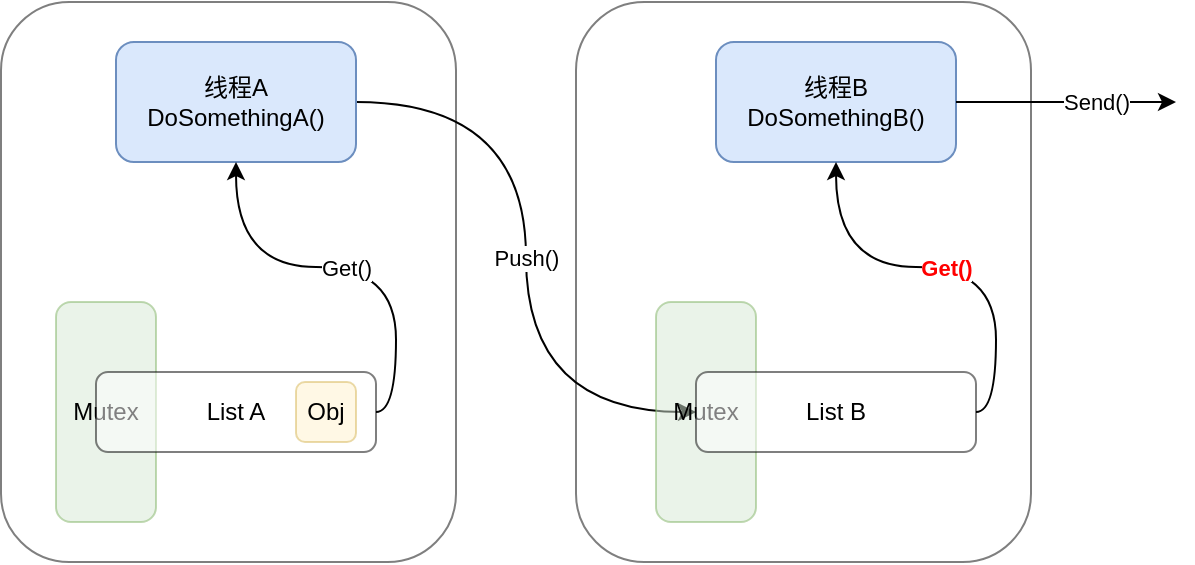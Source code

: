 <mxfile version="14.1.8" type="device"><diagram id="uR6PCE1goywj1Oahh6Z-" name="第 1 页"><mxGraphModel dx="652" dy="428" grid="1" gridSize="10" guides="1" tooltips="1" connect="1" arrows="1" fold="1" page="1" pageScale="1" pageWidth="850" pageHeight="1100" math="0" shadow="0"><root><mxCell id="0"/><mxCell id="1" parent="0"/><mxCell id="QDyy2O2JclNaMxWZ6qu9-12" value="" style="rounded=1;whiteSpace=wrap;html=1;opacity=50;" vertex="1" parent="1"><mxGeometry x="410" y="160" width="227.5" height="280" as="geometry"/></mxCell><mxCell id="QDyy2O2JclNaMxWZ6qu9-11" value="" style="rounded=1;whiteSpace=wrap;html=1;opacity=50;" vertex="1" parent="1"><mxGeometry x="122.5" y="160" width="227.5" height="280" as="geometry"/></mxCell><mxCell id="QDyy2O2JclNaMxWZ6qu9-9" value="" style="endArrow=classic;html=1;exitX=1;exitY=0.5;exitDx=0;exitDy=0;entryX=0;entryY=0.5;entryDx=0;entryDy=0;edgeStyle=orthogonalEdgeStyle;curved=1;" edge="1" parent="1" source="QDyy2O2JclNaMxWZ6qu9-1" target="QDyy2O2JclNaMxWZ6qu9-6"><mxGeometry relative="1" as="geometry"><mxPoint x="370" y="280" as="sourcePoint"/><mxPoint x="470" y="280" as="targetPoint"/></mxGeometry></mxCell><mxCell id="QDyy2O2JclNaMxWZ6qu9-10" value="Push()" style="edgeLabel;resizable=0;html=1;align=center;verticalAlign=middle;" connectable="0" vertex="1" parent="QDyy2O2JclNaMxWZ6qu9-9"><mxGeometry relative="1" as="geometry"/></mxCell><mxCell id="QDyy2O2JclNaMxWZ6qu9-1" value="线程A&lt;br&gt;DoSomethingA()" style="rounded=1;whiteSpace=wrap;html=1;fillColor=#dae8fc;strokeColor=#6c8ebf;" vertex="1" parent="1"><mxGeometry x="180" y="180" width="120" height="60" as="geometry"/></mxCell><mxCell id="QDyy2O2JclNaMxWZ6qu9-2" value="Mutex" style="rounded=1;whiteSpace=wrap;html=1;direction=south;fillColor=#d5e8d4;strokeColor=#82b366;opacity=50;" vertex="1" parent="1"><mxGeometry x="150" y="310" width="50" height="110" as="geometry"/></mxCell><mxCell id="QDyy2O2JclNaMxWZ6qu9-3" value="线程B&lt;br&gt;DoSomethingB()" style="rounded=1;whiteSpace=wrap;html=1;fillColor=#dae8fc;strokeColor=#6c8ebf;" vertex="1" parent="1"><mxGeometry x="480" y="180" width="120" height="60" as="geometry"/></mxCell><mxCell id="QDyy2O2JclNaMxWZ6qu9-4" value="Mutex" style="rounded=1;whiteSpace=wrap;html=1;direction=south;fillColor=#d5e8d4;strokeColor=#82b366;opacity=50;" vertex="1" parent="1"><mxGeometry x="450" y="310" width="50" height="110" as="geometry"/></mxCell><mxCell id="QDyy2O2JclNaMxWZ6qu9-5" value="List A" style="rounded=1;whiteSpace=wrap;html=1;opacity=50;" vertex="1" parent="1"><mxGeometry x="170" y="345" width="140" height="40" as="geometry"/></mxCell><mxCell id="QDyy2O2JclNaMxWZ6qu9-6" value="List B" style="rounded=1;whiteSpace=wrap;html=1;opacity=50;" vertex="1" parent="1"><mxGeometry x="470" y="345" width="140" height="40" as="geometry"/></mxCell><mxCell id="QDyy2O2JclNaMxWZ6qu9-7" value="Get()" style="endArrow=classic;html=1;exitX=1;exitY=0.5;exitDx=0;exitDy=0;entryX=0.5;entryY=1;entryDx=0;entryDy=0;edgeStyle=orthogonalEdgeStyle;curved=1;" edge="1" parent="1" source="QDyy2O2JclNaMxWZ6qu9-5" target="QDyy2O2JclNaMxWZ6qu9-1"><mxGeometry relative="1" as="geometry"><mxPoint x="370" y="250" as="sourcePoint"/><mxPoint x="470" y="250" as="targetPoint"/></mxGeometry></mxCell><mxCell id="QDyy2O2JclNaMxWZ6qu9-13" value="&lt;font color=&quot;#ff0000&quot;&gt;&lt;b&gt;Get()&lt;/b&gt;&lt;/font&gt;" style="endArrow=classic;html=1;exitX=1;exitY=0.5;exitDx=0;exitDy=0;entryX=0.5;entryY=1;entryDx=0;entryDy=0;edgeStyle=orthogonalEdgeStyle;curved=1;" edge="1" parent="1" source="QDyy2O2JclNaMxWZ6qu9-6" target="QDyy2O2JclNaMxWZ6qu9-3"><mxGeometry relative="1" as="geometry"><mxPoint x="420.0" y="455" as="sourcePoint"/><mxPoint x="350.0" y="330" as="targetPoint"/></mxGeometry></mxCell><mxCell id="QDyy2O2JclNaMxWZ6qu9-14" value="" style="endArrow=classic;html=1;exitX=1;exitY=0.5;exitDx=0;exitDy=0;" edge="1" parent="1" source="QDyy2O2JclNaMxWZ6qu9-3"><mxGeometry relative="1" as="geometry"><mxPoint x="650" y="209.66" as="sourcePoint"/><mxPoint x="710" y="210" as="targetPoint"/></mxGeometry></mxCell><mxCell id="QDyy2O2JclNaMxWZ6qu9-15" value="Send()" style="edgeLabel;resizable=0;html=1;align=center;verticalAlign=middle;" connectable="0" vertex="1" parent="QDyy2O2JclNaMxWZ6qu9-14"><mxGeometry relative="1" as="geometry"><mxPoint x="14.83" as="offset"/></mxGeometry></mxCell><mxCell id="QDyy2O2JclNaMxWZ6qu9-16" value="Obj" style="rounded=1;whiteSpace=wrap;html=1;opacity=50;fillColor=#fff2cc;strokeColor=#d6b656;" vertex="1" parent="1"><mxGeometry x="270" y="350" width="30" height="30" as="geometry"/></mxCell></root></mxGraphModel></diagram></mxfile>